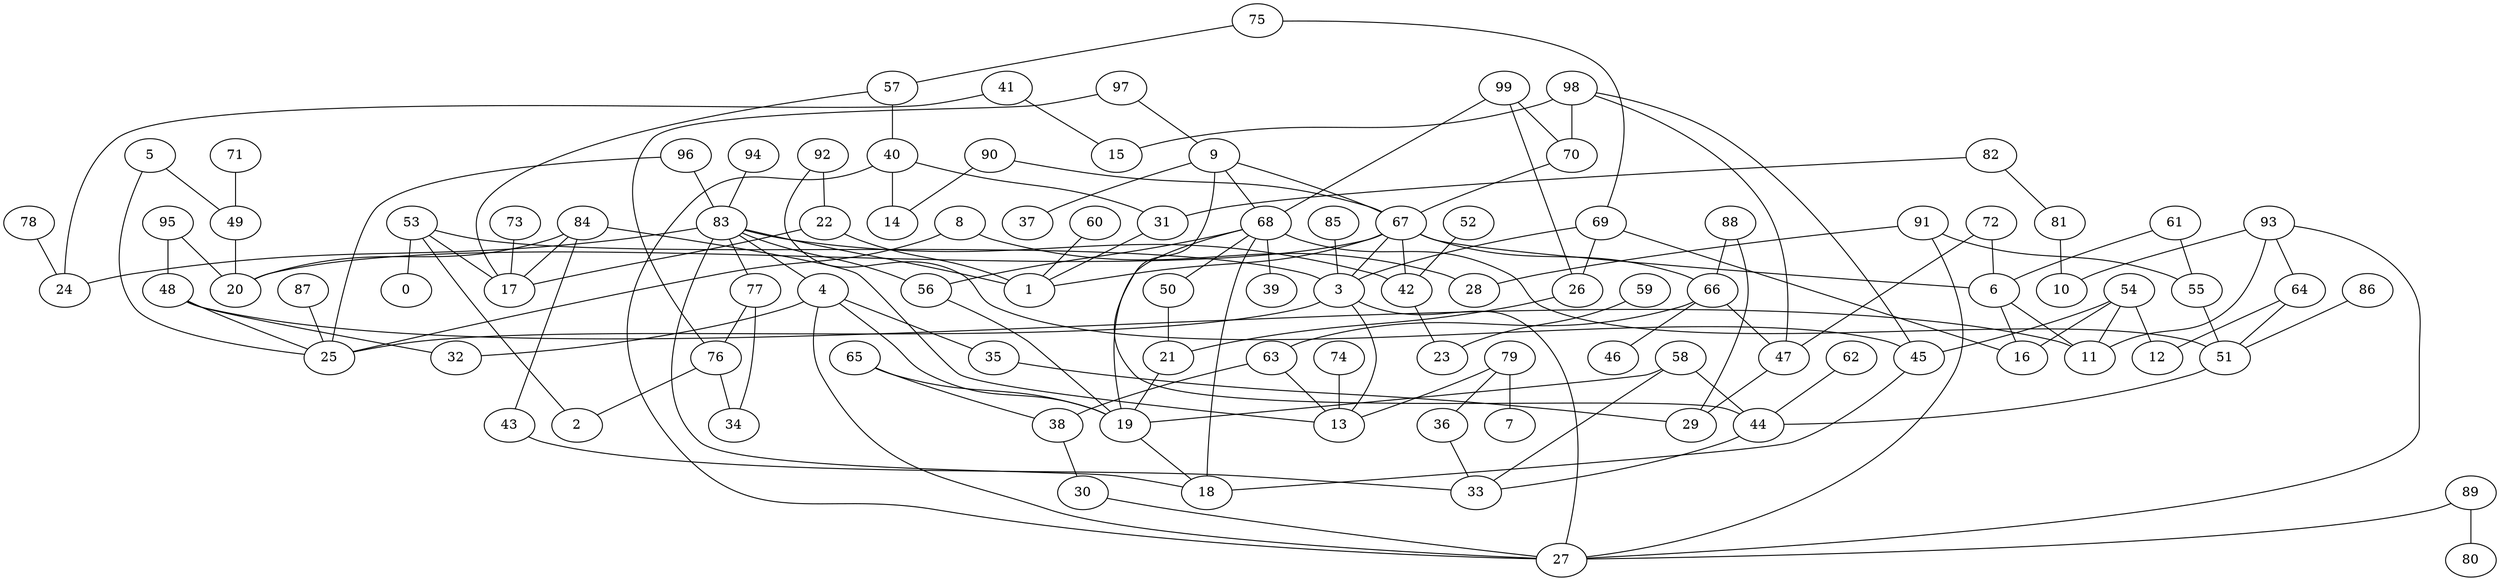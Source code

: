 digraph GG_graph {

subgraph G_graph {
edge [color = black]
"5" -> "49" [dir = none]
"99" -> "26" [dir = none]
"75" -> "69" [dir = none]
"72" -> "47" [dir = none]
"36" -> "33" [dir = none]
"94" -> "83" [dir = none]
"73" -> "17" [dir = none]
"64" -> "51" [dir = none]
"41" -> "24" [dir = none]
"79" -> "7" [dir = none]
"79" -> "13" [dir = none]
"56" -> "19" [dir = none]
"82" -> "81" [dir = none]
"82" -> "31" [dir = none]
"96" -> "25" [dir = none]
"43" -> "33" [dir = none]
"60" -> "1" [dir = none]
"65" -> "19" [dir = none]
"51" -> "44" [dir = none]
"77" -> "34" [dir = none]
"98" -> "47" [dir = none]
"98" -> "15" [dir = none]
"98" -> "45" [dir = none]
"26" -> "21" [dir = none]
"21" -> "19" [dir = none]
"49" -> "20" [dir = none]
"42" -> "23" [dir = none]
"68" -> "39" [dir = none]
"68" -> "50" [dir = none]
"68" -> "18" [dir = none]
"89" -> "80" [dir = none]
"89" -> "27" [dir = none]
"48" -> "11" [dir = none]
"48" -> "25" [dir = none]
"38" -> "30" [dir = none]
"61" -> "6" [dir = none]
"83" -> "4" [dir = none]
"83" -> "1" [dir = none]
"83" -> "24" [dir = none]
"83" -> "77" [dir = none]
"83" -> "42" [dir = none]
"69" -> "3" [dir = none]
"95" -> "20" [dir = none]
"84" -> "20" [dir = none]
"30" -> "27" [dir = none]
"58" -> "19" [dir = none]
"58" -> "44" [dir = none]
"85" -> "3" [dir = none]
"97" -> "76" [dir = none]
"97" -> "9" [dir = none]
"57" -> "17" [dir = none]
"45" -> "18" [dir = none]
"62" -> "44" [dir = none]
"3" -> "25" [dir = none]
"3" -> "27" [dir = none]
"9" -> "37" [dir = none]
"9" -> "68" [dir = none]
"9" -> "44" [dir = none]
"9" -> "67" [dir = none]
"93" -> "10" [dir = none]
"93" -> "11" [dir = none]
"8" -> "25" [dir = none]
"86" -> "51" [dir = none]
"40" -> "14" [dir = none]
"40" -> "31" [dir = none]
"40" -> "27" [dir = none]
"53" -> "0" [dir = none]
"53" -> "17" [dir = none]
"53" -> "3" [dir = none]
"63" -> "13" [dir = none]
"90" -> "67" [dir = none]
"44" -> "33" [dir = none]
"66" -> "46" [dir = none]
"66" -> "63" [dir = none]
"70" -> "67" [dir = none]
"76" -> "2" [dir = none]
"78" -> "24" [dir = none]
"59" -> "23" [dir = none]
"67" -> "6" [dir = none]
"67" -> "42" [dir = none]
"67" -> "20" [dir = none]
"67" -> "66" [dir = none]
"67" -> "3" [dir = none]
"52" -> "42" [dir = none]
"74" -> "13" [dir = none]
"4" -> "35" [dir = none]
"4" -> "32" [dir = none]
"91" -> "55" [dir = none]
"91" -> "28" [dir = none]
"91" -> "27" [dir = none]
"6" -> "16" [dir = none]
"87" -> "25" [dir = none]
"71" -> "49" [dir = none]
"92" -> "22" [dir = none]
"92" -> "45" [dir = none]
"88" -> "29" [dir = none]
"88" -> "66" [dir = none]
"54" -> "12" [dir = none]
"54" -> "11" [dir = none]
"65" -> "38" [dir = none]
"81" -> "10" [dir = none]
"3" -> "13" [dir = none]
"4" -> "19" [dir = none]
"53" -> "2" [dir = none]
"22" -> "1" [dir = none]
"4" -> "27" [dir = none]
"64" -> "12" [dir = none]
"84" -> "13" [dir = none]
"72" -> "6" [dir = none]
"93" -> "27" [dir = none]
"90" -> "14" [dir = none]
"50" -> "21" [dir = none]
"69" -> "26" [dir = none]
"8" -> "28" [dir = none]
"75" -> "57" [dir = none]
"35" -> "29" [dir = none]
"99" -> "68" [dir = none]
"83" -> "56" [dir = none]
"48" -> "32" [dir = none]
"84" -> "43" [dir = none]
"54" -> "16" [dir = none]
"93" -> "64" [dir = none]
"5" -> "25" [dir = none]
"58" -> "33" [dir = none]
"83" -> "18" [dir = none]
"22" -> "17" [dir = none]
"68" -> "51" [dir = none]
"6" -> "11" [dir = none]
"31" -> "1" [dir = none]
"99" -> "70" [dir = none]
"66" -> "47" [dir = none]
"77" -> "76" [dir = none]
"69" -> "16" [dir = none]
"47" -> "29" [dir = none]
"41" -> "15" [dir = none]
"79" -> "36" [dir = none]
"95" -> "48" [dir = none]
"54" -> "45" [dir = none]
"63" -> "38" [dir = none]
"57" -> "40" [dir = none]
"61" -> "55" [dir = none]
"84" -> "17" [dir = none]
"96" -> "83" [dir = none]
"68" -> "19" [dir = none]
"67" -> "1" [dir = none]
"55" -> "51" [dir = none]
"98" -> "70" [dir = none]
"19" -> "18" [dir = none]
"76" -> "34" [dir = none]
"68" -> "56" [dir = none]
}

}
